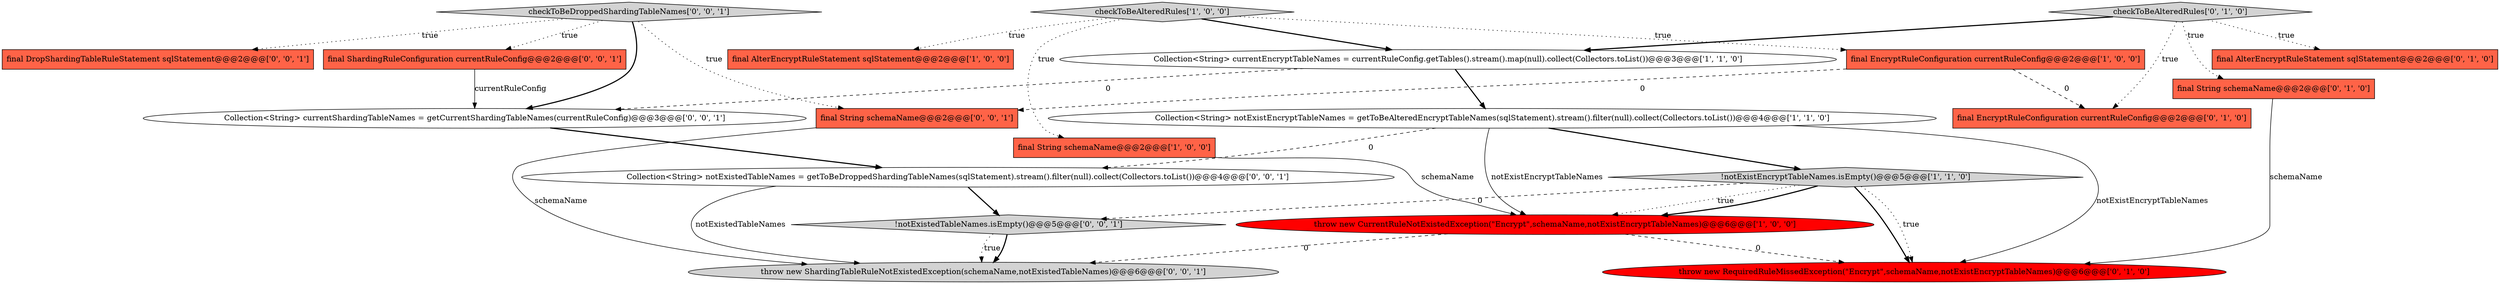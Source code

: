 digraph {
14 [style = filled, label = "throw new ShardingTableRuleNotExistedException(schemaName,notExistedTableNames)@@@6@@@['0', '0', '1']", fillcolor = lightgray, shape = ellipse image = "AAA0AAABBB3BBB"];
3 [style = filled, label = "Collection<String> currentEncryptTableNames = currentRuleConfig.getTables().stream().map(null).collect(Collectors.toList())@@@3@@@['1', '1', '0']", fillcolor = white, shape = ellipse image = "AAA0AAABBB1BBB"];
19 [style = filled, label = "Collection<String> notExistedTableNames = getToBeDroppedShardingTableNames(sqlStatement).stream().filter(null).collect(Collectors.toList())@@@4@@@['0', '0', '1']", fillcolor = white, shape = ellipse image = "AAA0AAABBB3BBB"];
17 [style = filled, label = "final ShardingRuleConfiguration currentRuleConfig@@@2@@@['0', '0', '1']", fillcolor = tomato, shape = box image = "AAA0AAABBB3BBB"];
7 [style = filled, label = "checkToBeAlteredRules['1', '0', '0']", fillcolor = lightgray, shape = diamond image = "AAA0AAABBB1BBB"];
16 [style = filled, label = "Collection<String> currentShardingTableNames = getCurrentShardingTableNames(currentRuleConfig)@@@3@@@['0', '0', '1']", fillcolor = white, shape = ellipse image = "AAA0AAABBB3BBB"];
15 [style = filled, label = "final DropShardingTableRuleStatement sqlStatement@@@2@@@['0', '0', '1']", fillcolor = tomato, shape = box image = "AAA0AAABBB3BBB"];
5 [style = filled, label = "throw new CurrentRuleNotExistedException(\"Encrypt\",schemaName,notExistEncryptTableNames)@@@6@@@['1', '0', '0']", fillcolor = red, shape = ellipse image = "AAA1AAABBB1BBB"];
18 [style = filled, label = "checkToBeDroppedShardingTableNames['0', '0', '1']", fillcolor = lightgray, shape = diamond image = "AAA0AAABBB3BBB"];
2 [style = filled, label = "!notExistEncryptTableNames.isEmpty()@@@5@@@['1', '1', '0']", fillcolor = lightgray, shape = diamond image = "AAA0AAABBB1BBB"];
4 [style = filled, label = "final EncryptRuleConfiguration currentRuleConfig@@@2@@@['1', '0', '0']", fillcolor = tomato, shape = box image = "AAA1AAABBB1BBB"];
20 [style = filled, label = "final String schemaName@@@2@@@['0', '0', '1']", fillcolor = tomato, shape = box image = "AAA0AAABBB3BBB"];
12 [style = filled, label = "final EncryptRuleConfiguration currentRuleConfig@@@2@@@['0', '1', '0']", fillcolor = tomato, shape = box image = "AAA1AAABBB2BBB"];
6 [style = filled, label = "Collection<String> notExistEncryptTableNames = getToBeAlteredEncryptTableNames(sqlStatement).stream().filter(null).collect(Collectors.toList())@@@4@@@['1', '1', '0']", fillcolor = white, shape = ellipse image = "AAA0AAABBB1BBB"];
11 [style = filled, label = "checkToBeAlteredRules['0', '1', '0']", fillcolor = lightgray, shape = diamond image = "AAA0AAABBB2BBB"];
0 [style = filled, label = "final AlterEncryptRuleStatement sqlStatement@@@2@@@['1', '0', '0']", fillcolor = tomato, shape = box image = "AAA0AAABBB1BBB"];
10 [style = filled, label = "final String schemaName@@@2@@@['0', '1', '0']", fillcolor = tomato, shape = box image = "AAA0AAABBB2BBB"];
1 [style = filled, label = "final String schemaName@@@2@@@['1', '0', '0']", fillcolor = tomato, shape = box image = "AAA0AAABBB1BBB"];
13 [style = filled, label = "!notExistedTableNames.isEmpty()@@@5@@@['0', '0', '1']", fillcolor = lightgray, shape = diamond image = "AAA0AAABBB3BBB"];
8 [style = filled, label = "final AlterEncryptRuleStatement sqlStatement@@@2@@@['0', '1', '0']", fillcolor = tomato, shape = box image = "AAA0AAABBB2BBB"];
9 [style = filled, label = "throw new RequiredRuleMissedException(\"Encrypt\",schemaName,notExistEncryptTableNames)@@@6@@@['0', '1', '0']", fillcolor = red, shape = ellipse image = "AAA1AAABBB2BBB"];
20->14 [style = solid, label="schemaName"];
5->14 [style = dashed, label="0"];
1->5 [style = solid, label="schemaName"];
11->10 [style = dotted, label="true"];
11->12 [style = dotted, label="true"];
18->15 [style = dotted, label="true"];
3->6 [style = bold, label=""];
5->9 [style = dashed, label="0"];
19->14 [style = solid, label="notExistedTableNames"];
2->9 [style = bold, label=""];
18->20 [style = dotted, label="true"];
16->19 [style = bold, label=""];
7->0 [style = dotted, label="true"];
7->3 [style = bold, label=""];
4->12 [style = dashed, label="0"];
17->16 [style = solid, label="currentRuleConfig"];
6->2 [style = bold, label=""];
2->9 [style = dotted, label="true"];
19->13 [style = bold, label=""];
11->3 [style = bold, label=""];
6->5 [style = solid, label="notExistEncryptTableNames"];
4->20 [style = dashed, label="0"];
2->13 [style = dashed, label="0"];
7->4 [style = dotted, label="true"];
6->19 [style = dashed, label="0"];
11->8 [style = dotted, label="true"];
18->17 [style = dotted, label="true"];
2->5 [style = dotted, label="true"];
7->1 [style = dotted, label="true"];
13->14 [style = dotted, label="true"];
6->9 [style = solid, label="notExistEncryptTableNames"];
13->14 [style = bold, label=""];
10->9 [style = solid, label="schemaName"];
3->16 [style = dashed, label="0"];
2->5 [style = bold, label=""];
18->16 [style = bold, label=""];
}
